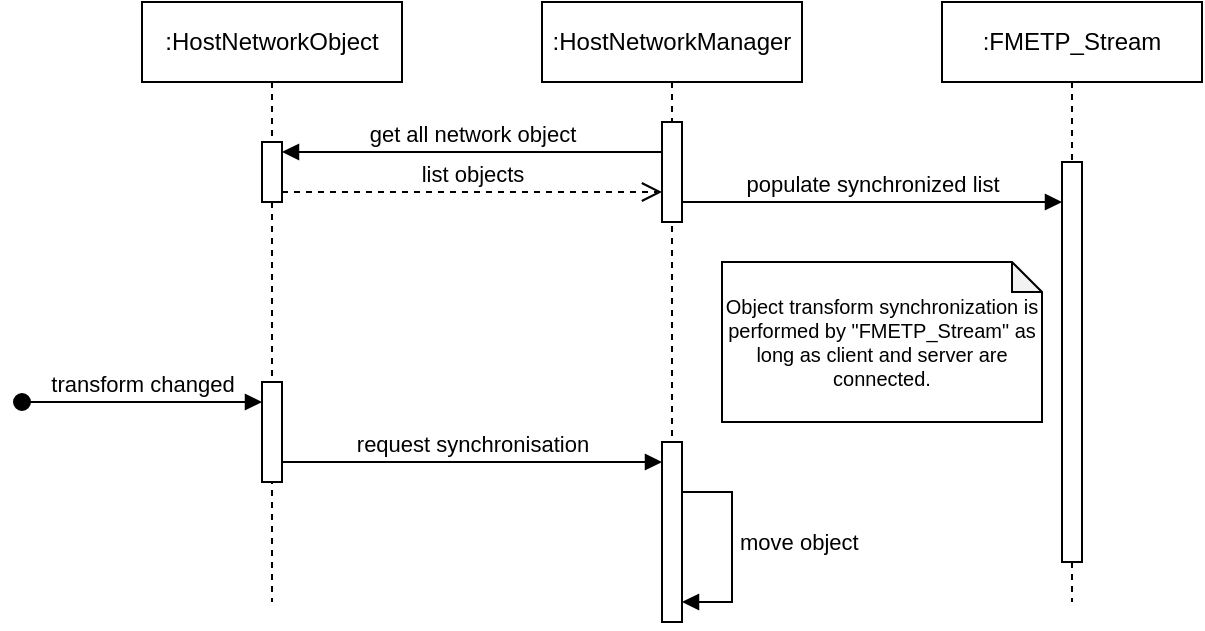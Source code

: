 <mxfile version="23.1.1" type="device">
  <diagram name="Page-1" id="Lr-ImqbqW6bDifzOI2E6">
    <mxGraphModel dx="1077" dy="572" grid="1" gridSize="10" guides="1" tooltips="1" connect="1" arrows="1" fold="1" page="1" pageScale="1" pageWidth="827" pageHeight="1169" math="0" shadow="0">
      <root>
        <mxCell id="0" />
        <mxCell id="1" parent="0" />
        <mxCell id="q0A7YQSzL_b45mOmpb6u-1" value=":HostNetworkObject" style="shape=umlLifeline;perimeter=lifelinePerimeter;whiteSpace=wrap;html=1;container=1;dropTarget=0;collapsible=0;recursiveResize=0;outlineConnect=0;portConstraint=eastwest;newEdgeStyle={&quot;curved&quot;:0,&quot;rounded&quot;:0};" vertex="1" parent="1">
          <mxGeometry x="110" y="120" width="130" height="300" as="geometry" />
        </mxCell>
        <mxCell id="q0A7YQSzL_b45mOmpb6u-14" value="" style="html=1;points=[[0,0,0,0,5],[0,1,0,0,-5],[1,0,0,0,5],[1,1,0,0,-5]];perimeter=orthogonalPerimeter;outlineConnect=0;targetShapes=umlLifeline;portConstraint=eastwest;newEdgeStyle={&quot;curved&quot;:0,&quot;rounded&quot;:0};" vertex="1" parent="q0A7YQSzL_b45mOmpb6u-1">
          <mxGeometry x="60" y="70" width="10" height="30" as="geometry" />
        </mxCell>
        <mxCell id="q0A7YQSzL_b45mOmpb6u-2" value=":HostNetworkManager" style="shape=umlLifeline;perimeter=lifelinePerimeter;whiteSpace=wrap;html=1;container=1;dropTarget=0;collapsible=0;recursiveResize=0;outlineConnect=0;portConstraint=eastwest;newEdgeStyle={&quot;curved&quot;:0,&quot;rounded&quot;:0};" vertex="1" parent="1">
          <mxGeometry x="310" y="120" width="130" height="300" as="geometry" />
        </mxCell>
        <mxCell id="q0A7YQSzL_b45mOmpb6u-4" value="" style="html=1;points=[[0,0,0,0,5],[0,1,0,0,-5],[1,0,0,0,5],[1,1,0,0,-5]];perimeter=orthogonalPerimeter;outlineConnect=0;targetShapes=umlLifeline;portConstraint=eastwest;newEdgeStyle={&quot;curved&quot;:0,&quot;rounded&quot;:0};" vertex="1" parent="q0A7YQSzL_b45mOmpb6u-2">
          <mxGeometry x="-140" y="190" width="10" height="50" as="geometry" />
        </mxCell>
        <mxCell id="q0A7YQSzL_b45mOmpb6u-7" value="" style="html=1;points=[[0,0,0,0,5],[0,1,0,0,-5],[1,0,0,0,5],[1,1,0,0,-5]];perimeter=orthogonalPerimeter;outlineConnect=0;targetShapes=umlLifeline;portConstraint=eastwest;newEdgeStyle={&quot;curved&quot;:0,&quot;rounded&quot;:0};" vertex="1" parent="q0A7YQSzL_b45mOmpb6u-2">
          <mxGeometry x="60" y="220" width="10" height="90" as="geometry" />
        </mxCell>
        <mxCell id="q0A7YQSzL_b45mOmpb6u-8" value="transform changed" style="html=1;verticalAlign=bottom;startArrow=oval;startFill=1;endArrow=block;startSize=8;curved=0;rounded=0;" edge="1" parent="q0A7YQSzL_b45mOmpb6u-2" target="q0A7YQSzL_b45mOmpb6u-4">
          <mxGeometry width="60" relative="1" as="geometry">
            <mxPoint x="-260" y="200" as="sourcePoint" />
            <mxPoint x="-180" y="200" as="targetPoint" />
          </mxGeometry>
        </mxCell>
        <mxCell id="q0A7YQSzL_b45mOmpb6u-9" value="request synchronisation" style="html=1;verticalAlign=bottom;endArrow=block;curved=0;rounded=0;" edge="1" parent="q0A7YQSzL_b45mOmpb6u-2" target="q0A7YQSzL_b45mOmpb6u-7">
          <mxGeometry width="80" relative="1" as="geometry">
            <mxPoint x="-130" y="230" as="sourcePoint" />
            <mxPoint x="-50" y="230" as="targetPoint" />
          </mxGeometry>
        </mxCell>
        <mxCell id="q0A7YQSzL_b45mOmpb6u-11" value="move object" style="html=1;align=left;spacingLeft=2;endArrow=block;rounded=0;edgeStyle=orthogonalEdgeStyle;curved=0;rounded=0;exitX=1;exitY=1;exitDx=0;exitDy=-5;exitPerimeter=0;" edge="1" parent="q0A7YQSzL_b45mOmpb6u-2" source="q0A7YQSzL_b45mOmpb6u-7">
          <mxGeometry x="0.334" relative="1" as="geometry">
            <mxPoint x="65" y="270" as="sourcePoint" />
            <Array as="points">
              <mxPoint x="95" y="245" />
              <mxPoint x="95" y="300" />
            </Array>
            <mxPoint x="70" y="300" as="targetPoint" />
            <mxPoint as="offset" />
          </mxGeometry>
        </mxCell>
        <mxCell id="q0A7YQSzL_b45mOmpb6u-13" value="" style="html=1;points=[[0,0,0,0,5],[0,1,0,0,-5],[1,0,0,0,5],[1,1,0,0,-5]];perimeter=orthogonalPerimeter;outlineConnect=0;targetShapes=umlLifeline;portConstraint=eastwest;newEdgeStyle={&quot;curved&quot;:0,&quot;rounded&quot;:0};" vertex="1" parent="q0A7YQSzL_b45mOmpb6u-2">
          <mxGeometry x="60" y="60" width="10" height="50" as="geometry" />
        </mxCell>
        <mxCell id="q0A7YQSzL_b45mOmpb6u-3" value=":FMETP_Stream" style="shape=umlLifeline;perimeter=lifelinePerimeter;whiteSpace=wrap;html=1;container=1;dropTarget=0;collapsible=0;recursiveResize=0;outlineConnect=0;portConstraint=eastwest;newEdgeStyle={&quot;curved&quot;:0,&quot;rounded&quot;:0};" vertex="1" parent="1">
          <mxGeometry x="510" y="120" width="130" height="300" as="geometry" />
        </mxCell>
        <mxCell id="q0A7YQSzL_b45mOmpb6u-18" value="" style="html=1;points=[[0,0,0,0,5],[0,1,0,0,-5],[1,0,0,0,5],[1,1,0,0,-5]];perimeter=orthogonalPerimeter;outlineConnect=0;targetShapes=umlLifeline;portConstraint=eastwest;newEdgeStyle={&quot;curved&quot;:0,&quot;rounded&quot;:0};" vertex="1" parent="q0A7YQSzL_b45mOmpb6u-3">
          <mxGeometry x="60" y="80" width="10" height="200" as="geometry" />
        </mxCell>
        <mxCell id="q0A7YQSzL_b45mOmpb6u-15" value="get all network object" style="html=1;verticalAlign=bottom;endArrow=block;curved=0;rounded=0;entryX=1;entryY=0;entryDx=0;entryDy=5;entryPerimeter=0;" edge="1" target="q0A7YQSzL_b45mOmpb6u-14" parent="1" source="q0A7YQSzL_b45mOmpb6u-13">
          <mxGeometry relative="1" as="geometry">
            <mxPoint x="250" y="195.0" as="sourcePoint" />
          </mxGeometry>
        </mxCell>
        <mxCell id="q0A7YQSzL_b45mOmpb6u-16" value="list objects" style="html=1;verticalAlign=bottom;endArrow=open;dashed=1;endSize=8;curved=0;rounded=0;exitX=1;exitY=1;exitDx=0;exitDy=-5;exitPerimeter=0;" edge="1" source="q0A7YQSzL_b45mOmpb6u-14" parent="1" target="q0A7YQSzL_b45mOmpb6u-13">
          <mxGeometry relative="1" as="geometry">
            <mxPoint x="100" y="265" as="targetPoint" />
          </mxGeometry>
        </mxCell>
        <mxCell id="q0A7YQSzL_b45mOmpb6u-17" value="populate synchronized list" style="html=1;verticalAlign=bottom;endArrow=block;curved=0;rounded=0;" edge="1" parent="1" target="q0A7YQSzL_b45mOmpb6u-18">
          <mxGeometry width="80" relative="1" as="geometry">
            <mxPoint x="380" y="220" as="sourcePoint" />
            <mxPoint x="575" y="220" as="targetPoint" />
          </mxGeometry>
        </mxCell>
        <mxCell id="q0A7YQSzL_b45mOmpb6u-22" value="Object transform synchronization is performed by &quot;FMETP_Stream&quot; as long as client and server are connected." style="shape=note;whiteSpace=wrap;html=1;backgroundOutline=1;darkOpacity=0.05;fontSize=10;size=15;" vertex="1" parent="1">
          <mxGeometry x="400" y="250" width="160" height="80" as="geometry" />
        </mxCell>
      </root>
    </mxGraphModel>
  </diagram>
</mxfile>
